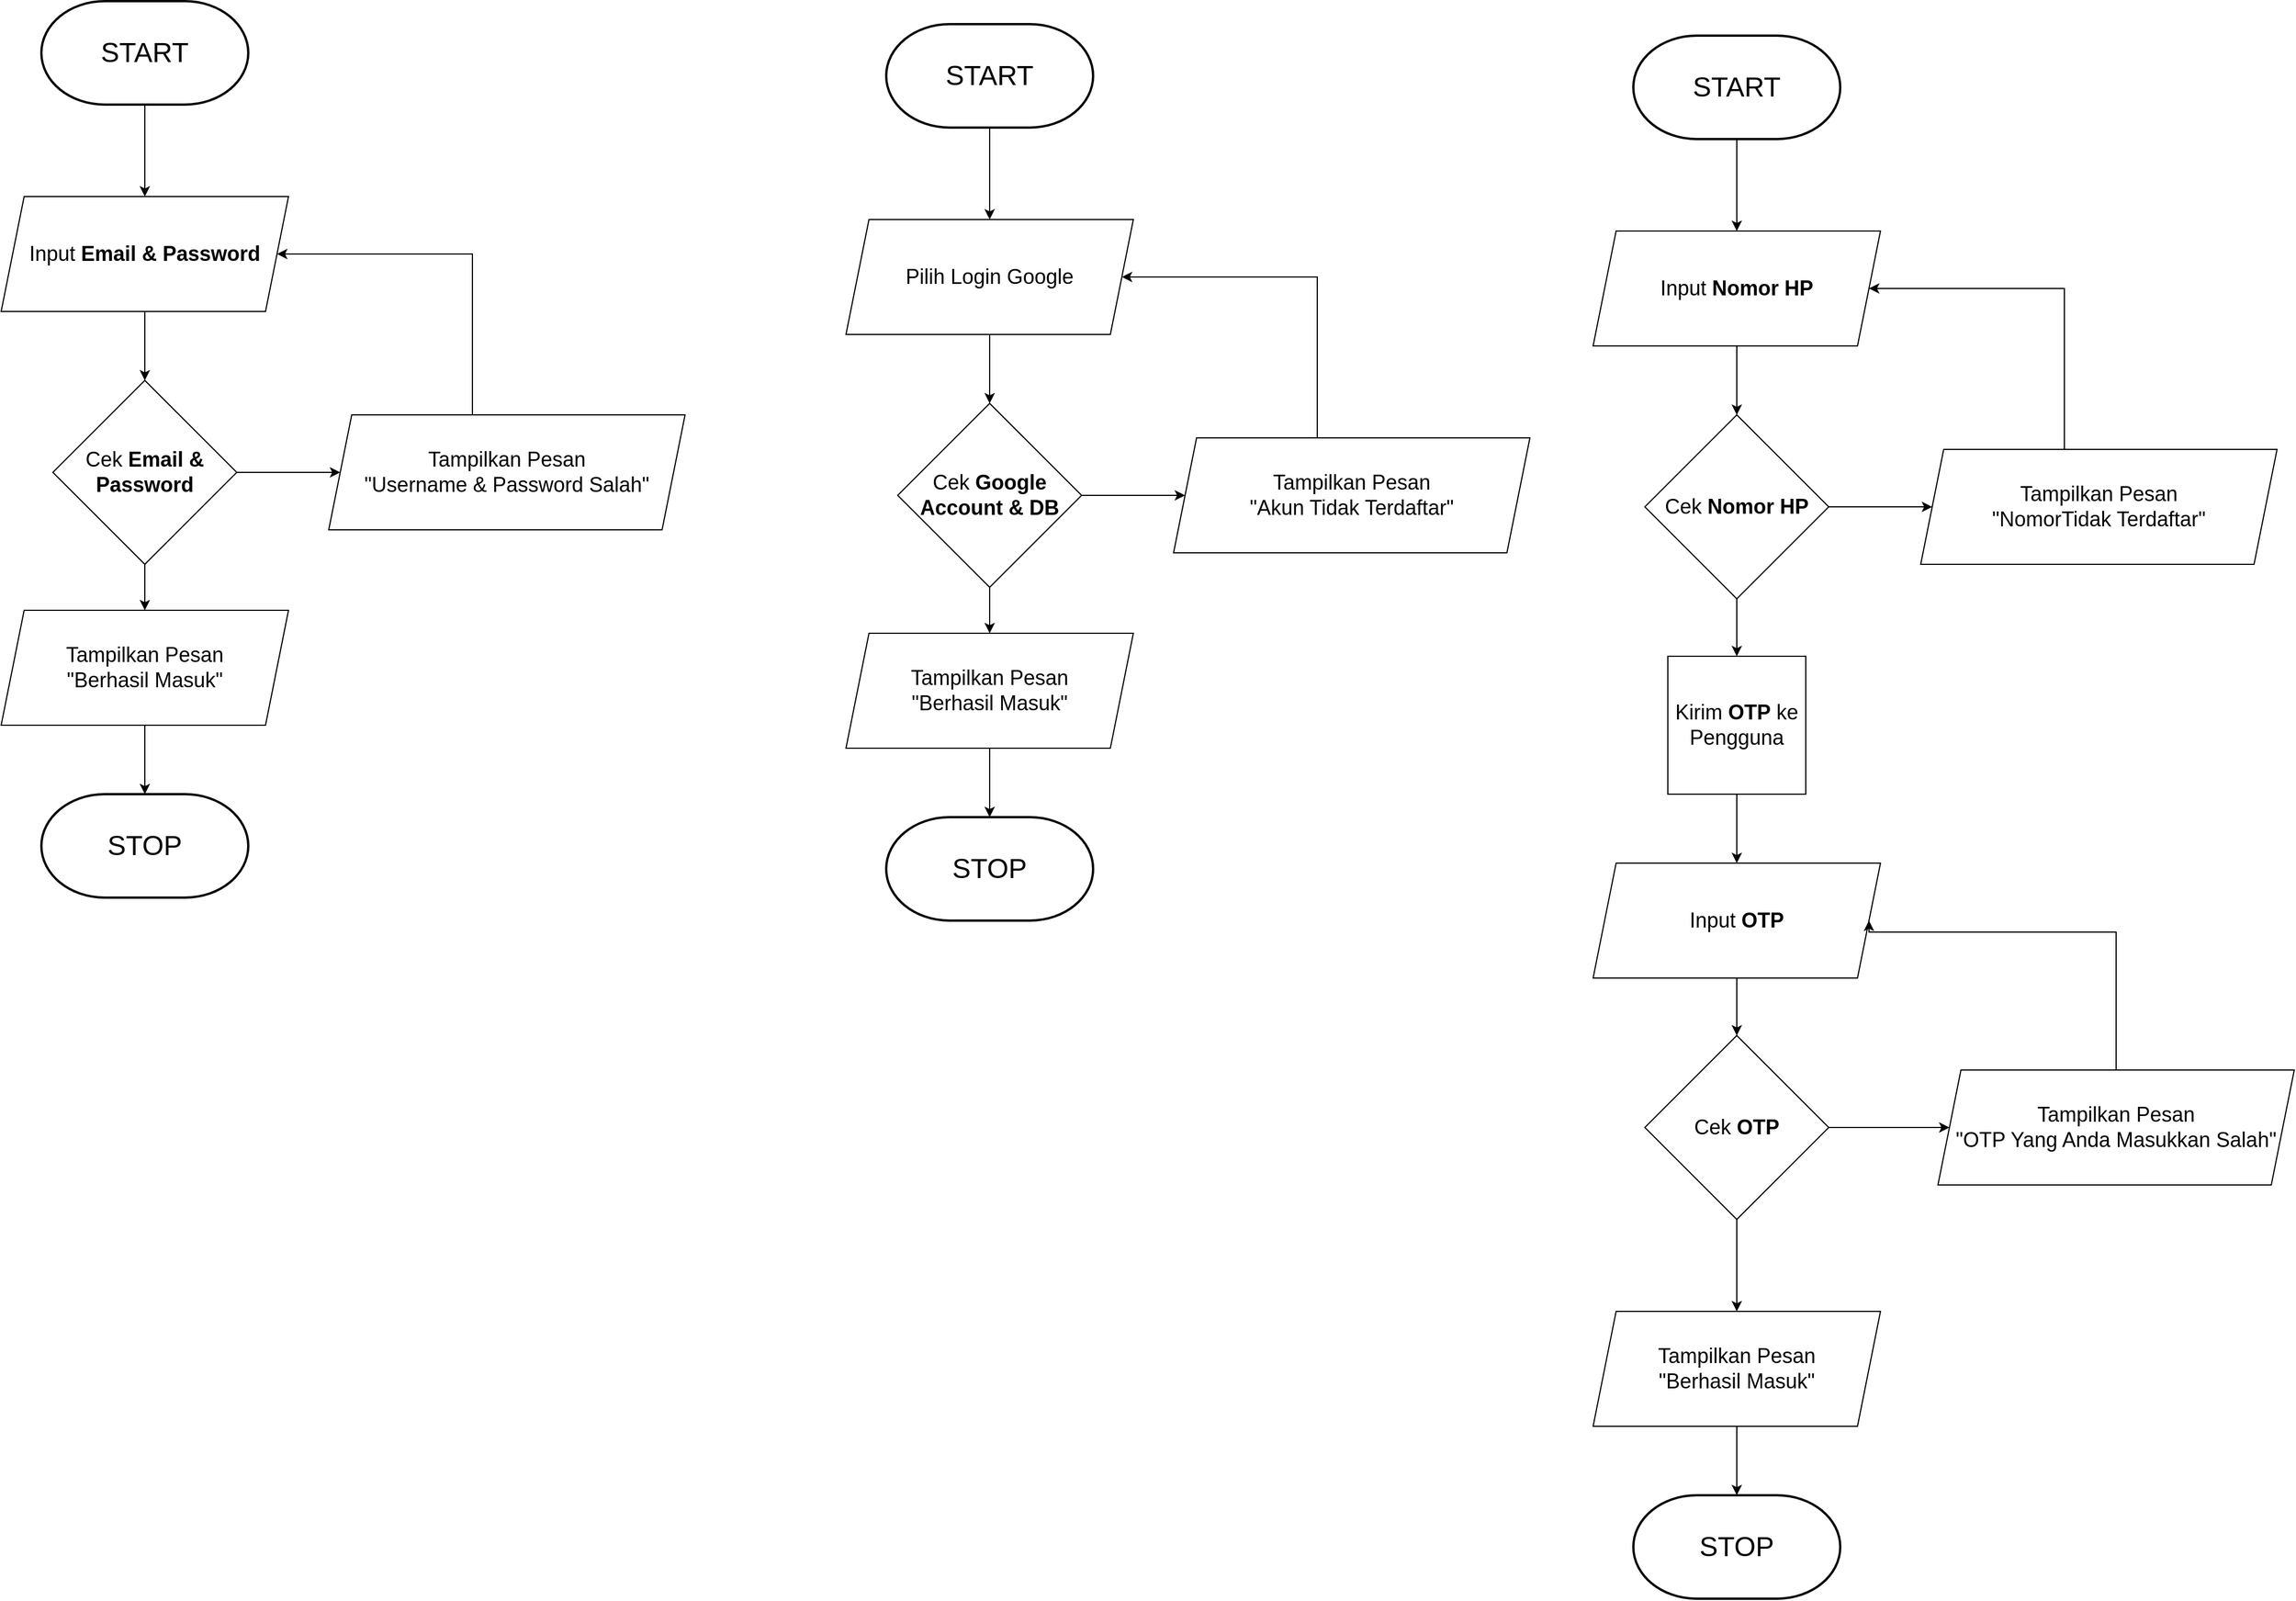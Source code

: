 <mxfile version="22.1.8" type="device">
  <diagram name="Page-1" id="wdJt0pxGgvfPHoXLSyuH">
    <mxGraphModel dx="2576" dy="1146" grid="1" gridSize="10" guides="1" tooltips="1" connect="1" arrows="1" fold="1" page="1" pageScale="1" pageWidth="850" pageHeight="1100" math="0" shadow="0">
      <root>
        <mxCell id="0" />
        <mxCell id="1" parent="0" />
        <mxCell id="ZVdVgWJEwp958iqfZfSC-15" style="edgeStyle=orthogonalEdgeStyle;rounded=0;orthogonalLoop=1;jettySize=auto;html=1;exitX=0.5;exitY=1;exitDx=0;exitDy=0;exitPerimeter=0;" edge="1" parent="1" source="ZVdVgWJEwp958iqfZfSC-1" target="ZVdVgWJEwp958iqfZfSC-2">
          <mxGeometry relative="1" as="geometry" />
        </mxCell>
        <mxCell id="ZVdVgWJEwp958iqfZfSC-1" value="&lt;font style=&quot;font-size: 24px;&quot;&gt;START&lt;/font&gt;" style="strokeWidth=2;html=1;shape=mxgraph.flowchart.terminator;whiteSpace=wrap;" vertex="1" parent="1">
          <mxGeometry x="50" y="80" width="180" height="90" as="geometry" />
        </mxCell>
        <mxCell id="ZVdVgWJEwp958iqfZfSC-12" style="edgeStyle=orthogonalEdgeStyle;rounded=0;orthogonalLoop=1;jettySize=auto;html=1;exitX=0.5;exitY=1;exitDx=0;exitDy=0;entryX=0.5;entryY=0;entryDx=0;entryDy=0;" edge="1" parent="1" source="ZVdVgWJEwp958iqfZfSC-2" target="ZVdVgWJEwp958iqfZfSC-3">
          <mxGeometry relative="1" as="geometry" />
        </mxCell>
        <mxCell id="ZVdVgWJEwp958iqfZfSC-2" value="&lt;font style=&quot;font-size: 18px;&quot;&gt;Input &lt;b&gt;Email &amp;amp; Password&lt;/b&gt;&lt;/font&gt;" style="shape=parallelogram;perimeter=parallelogramPerimeter;whiteSpace=wrap;html=1;fixedSize=1;" vertex="1" parent="1">
          <mxGeometry x="15" y="250" width="250" height="100" as="geometry" />
        </mxCell>
        <mxCell id="ZVdVgWJEwp958iqfZfSC-13" style="edgeStyle=orthogonalEdgeStyle;rounded=0;orthogonalLoop=1;jettySize=auto;html=1;exitX=1;exitY=0.5;exitDx=0;exitDy=0;entryX=0;entryY=0.5;entryDx=0;entryDy=0;" edge="1" parent="1" source="ZVdVgWJEwp958iqfZfSC-3" target="ZVdVgWJEwp958iqfZfSC-9">
          <mxGeometry relative="1" as="geometry" />
        </mxCell>
        <mxCell id="ZVdVgWJEwp958iqfZfSC-14" style="edgeStyle=orthogonalEdgeStyle;rounded=0;orthogonalLoop=1;jettySize=auto;html=1;exitX=0.5;exitY=1;exitDx=0;exitDy=0;entryX=0.5;entryY=0;entryDx=0;entryDy=0;" edge="1" parent="1" source="ZVdVgWJEwp958iqfZfSC-3" target="ZVdVgWJEwp958iqfZfSC-4">
          <mxGeometry relative="1" as="geometry" />
        </mxCell>
        <mxCell id="ZVdVgWJEwp958iqfZfSC-3" value="&lt;font style=&quot;font-size: 18px;&quot;&gt;Cek &lt;b&gt;Email &amp;amp; Password&lt;/b&gt;&lt;/font&gt;" style="rhombus;whiteSpace=wrap;html=1;" vertex="1" parent="1">
          <mxGeometry x="60" y="410" width="160" height="160" as="geometry" />
        </mxCell>
        <mxCell id="ZVdVgWJEwp958iqfZfSC-4" value="&lt;font style=&quot;font-size: 18px;&quot;&gt;Tampilkan Pesan&lt;br&gt;&quot;Berhasil Masuk&quot;&lt;/font&gt;" style="shape=parallelogram;perimeter=parallelogramPerimeter;whiteSpace=wrap;html=1;fixedSize=1;" vertex="1" parent="1">
          <mxGeometry x="15" y="610" width="250" height="100" as="geometry" />
        </mxCell>
        <mxCell id="ZVdVgWJEwp958iqfZfSC-5" value="&lt;font style=&quot;font-size: 24px;&quot;&gt;STOP&lt;/font&gt;" style="strokeWidth=2;html=1;shape=mxgraph.flowchart.terminator;whiteSpace=wrap;" vertex="1" parent="1">
          <mxGeometry x="50" y="770" width="180" height="90" as="geometry" />
        </mxCell>
        <mxCell id="ZVdVgWJEwp958iqfZfSC-6" style="edgeStyle=orthogonalEdgeStyle;rounded=0;orthogonalLoop=1;jettySize=auto;html=1;exitX=0.5;exitY=1;exitDx=0;exitDy=0;entryX=0.5;entryY=0;entryDx=0;entryDy=0;entryPerimeter=0;" edge="1" parent="1" source="ZVdVgWJEwp958iqfZfSC-4" target="ZVdVgWJEwp958iqfZfSC-5">
          <mxGeometry relative="1" as="geometry" />
        </mxCell>
        <mxCell id="ZVdVgWJEwp958iqfZfSC-11" style="edgeStyle=orthogonalEdgeStyle;rounded=0;orthogonalLoop=1;jettySize=auto;html=1;exitX=0.5;exitY=0;exitDx=0;exitDy=0;entryX=1;entryY=0.5;entryDx=0;entryDy=0;" edge="1" parent="1" source="ZVdVgWJEwp958iqfZfSC-9" target="ZVdVgWJEwp958iqfZfSC-2">
          <mxGeometry relative="1" as="geometry">
            <Array as="points">
              <mxPoint x="425" y="300" />
            </Array>
          </mxGeometry>
        </mxCell>
        <mxCell id="ZVdVgWJEwp958iqfZfSC-9" value="&lt;font style=&quot;font-size: 18px;&quot;&gt;Tampilkan Pesan&lt;br&gt;&quot;Username &amp;amp; Password Salah&quot;&lt;/font&gt;" style="shape=parallelogram;perimeter=parallelogramPerimeter;whiteSpace=wrap;html=1;fixedSize=1;" vertex="1" parent="1">
          <mxGeometry x="300" y="440" width="310" height="100" as="geometry" />
        </mxCell>
        <mxCell id="ZVdVgWJEwp958iqfZfSC-16" style="edgeStyle=orthogonalEdgeStyle;rounded=0;orthogonalLoop=1;jettySize=auto;html=1;exitX=0.5;exitY=1;exitDx=0;exitDy=0;exitPerimeter=0;" edge="1" parent="1" source="ZVdVgWJEwp958iqfZfSC-17" target="ZVdVgWJEwp958iqfZfSC-19">
          <mxGeometry relative="1" as="geometry" />
        </mxCell>
        <mxCell id="ZVdVgWJEwp958iqfZfSC-17" value="&lt;font style=&quot;font-size: 24px;&quot;&gt;START&lt;/font&gt;" style="strokeWidth=2;html=1;shape=mxgraph.flowchart.terminator;whiteSpace=wrap;" vertex="1" parent="1">
          <mxGeometry x="785" y="100" width="180" height="90" as="geometry" />
        </mxCell>
        <mxCell id="ZVdVgWJEwp958iqfZfSC-18" style="edgeStyle=orthogonalEdgeStyle;rounded=0;orthogonalLoop=1;jettySize=auto;html=1;exitX=0.5;exitY=1;exitDx=0;exitDy=0;entryX=0.5;entryY=0;entryDx=0;entryDy=0;" edge="1" parent="1" source="ZVdVgWJEwp958iqfZfSC-19" target="ZVdVgWJEwp958iqfZfSC-22">
          <mxGeometry relative="1" as="geometry" />
        </mxCell>
        <mxCell id="ZVdVgWJEwp958iqfZfSC-19" value="&lt;span style=&quot;font-size: 18px;&quot;&gt;Pilih Login Google&lt;/span&gt;" style="shape=parallelogram;perimeter=parallelogramPerimeter;whiteSpace=wrap;html=1;fixedSize=1;" vertex="1" parent="1">
          <mxGeometry x="750" y="270" width="250" height="100" as="geometry" />
        </mxCell>
        <mxCell id="ZVdVgWJEwp958iqfZfSC-20" style="edgeStyle=orthogonalEdgeStyle;rounded=0;orthogonalLoop=1;jettySize=auto;html=1;exitX=1;exitY=0.5;exitDx=0;exitDy=0;entryX=0;entryY=0.5;entryDx=0;entryDy=0;" edge="1" parent="1" source="ZVdVgWJEwp958iqfZfSC-22" target="ZVdVgWJEwp958iqfZfSC-27">
          <mxGeometry relative="1" as="geometry" />
        </mxCell>
        <mxCell id="ZVdVgWJEwp958iqfZfSC-21" style="edgeStyle=orthogonalEdgeStyle;rounded=0;orthogonalLoop=1;jettySize=auto;html=1;exitX=0.5;exitY=1;exitDx=0;exitDy=0;entryX=0.5;entryY=0;entryDx=0;entryDy=0;" edge="1" parent="1" source="ZVdVgWJEwp958iqfZfSC-22" target="ZVdVgWJEwp958iqfZfSC-23">
          <mxGeometry relative="1" as="geometry" />
        </mxCell>
        <mxCell id="ZVdVgWJEwp958iqfZfSC-22" value="&lt;font style=&quot;font-size: 18px;&quot;&gt;Cek &lt;b&gt;Google Account &amp;amp; DB&lt;/b&gt;&lt;/font&gt;" style="rhombus;whiteSpace=wrap;html=1;" vertex="1" parent="1">
          <mxGeometry x="795" y="430" width="160" height="160" as="geometry" />
        </mxCell>
        <mxCell id="ZVdVgWJEwp958iqfZfSC-23" value="&lt;font style=&quot;font-size: 18px;&quot;&gt;Tampilkan Pesan&lt;br&gt;&quot;Berhasil Masuk&quot;&lt;/font&gt;" style="shape=parallelogram;perimeter=parallelogramPerimeter;whiteSpace=wrap;html=1;fixedSize=1;" vertex="1" parent="1">
          <mxGeometry x="750" y="630" width="250" height="100" as="geometry" />
        </mxCell>
        <mxCell id="ZVdVgWJEwp958iqfZfSC-24" value="&lt;font style=&quot;font-size: 24px;&quot;&gt;STOP&lt;/font&gt;" style="strokeWidth=2;html=1;shape=mxgraph.flowchart.terminator;whiteSpace=wrap;" vertex="1" parent="1">
          <mxGeometry x="785" y="790" width="180" height="90" as="geometry" />
        </mxCell>
        <mxCell id="ZVdVgWJEwp958iqfZfSC-25" style="edgeStyle=orthogonalEdgeStyle;rounded=0;orthogonalLoop=1;jettySize=auto;html=1;exitX=0.5;exitY=1;exitDx=0;exitDy=0;entryX=0.5;entryY=0;entryDx=0;entryDy=0;entryPerimeter=0;" edge="1" parent="1" source="ZVdVgWJEwp958iqfZfSC-23" target="ZVdVgWJEwp958iqfZfSC-24">
          <mxGeometry relative="1" as="geometry" />
        </mxCell>
        <mxCell id="ZVdVgWJEwp958iqfZfSC-26" style="edgeStyle=orthogonalEdgeStyle;rounded=0;orthogonalLoop=1;jettySize=auto;html=1;exitX=0.5;exitY=0;exitDx=0;exitDy=0;entryX=1;entryY=0.5;entryDx=0;entryDy=0;" edge="1" parent="1" source="ZVdVgWJEwp958iqfZfSC-27" target="ZVdVgWJEwp958iqfZfSC-19">
          <mxGeometry relative="1" as="geometry">
            <Array as="points">
              <mxPoint x="1160" y="320" />
            </Array>
          </mxGeometry>
        </mxCell>
        <mxCell id="ZVdVgWJEwp958iqfZfSC-27" value="&lt;font style=&quot;font-size: 18px;&quot;&gt;Tampilkan Pesan&lt;br&gt;&quot;Akun Tidak Terdaftar&quot;&lt;/font&gt;" style="shape=parallelogram;perimeter=parallelogramPerimeter;whiteSpace=wrap;html=1;fixedSize=1;" vertex="1" parent="1">
          <mxGeometry x="1035" y="460" width="310" height="100" as="geometry" />
        </mxCell>
        <mxCell id="ZVdVgWJEwp958iqfZfSC-28" style="edgeStyle=orthogonalEdgeStyle;rounded=0;orthogonalLoop=1;jettySize=auto;html=1;exitX=0.5;exitY=1;exitDx=0;exitDy=0;exitPerimeter=0;" edge="1" parent="1" source="ZVdVgWJEwp958iqfZfSC-29" target="ZVdVgWJEwp958iqfZfSC-31">
          <mxGeometry relative="1" as="geometry" />
        </mxCell>
        <mxCell id="ZVdVgWJEwp958iqfZfSC-29" value="&lt;font style=&quot;font-size: 24px;&quot;&gt;START&lt;/font&gt;" style="strokeWidth=2;html=1;shape=mxgraph.flowchart.terminator;whiteSpace=wrap;" vertex="1" parent="1">
          <mxGeometry x="1435" y="110" width="180" height="90" as="geometry" />
        </mxCell>
        <mxCell id="ZVdVgWJEwp958iqfZfSC-30" style="edgeStyle=orthogonalEdgeStyle;rounded=0;orthogonalLoop=1;jettySize=auto;html=1;exitX=0.5;exitY=1;exitDx=0;exitDy=0;entryX=0.5;entryY=0;entryDx=0;entryDy=0;" edge="1" parent="1" source="ZVdVgWJEwp958iqfZfSC-31" target="ZVdVgWJEwp958iqfZfSC-34">
          <mxGeometry relative="1" as="geometry" />
        </mxCell>
        <mxCell id="ZVdVgWJEwp958iqfZfSC-31" value="&lt;span style=&quot;font-size: 18px;&quot;&gt;Input &lt;b&gt;Nomor HP&lt;/b&gt;&lt;/span&gt;" style="shape=parallelogram;perimeter=parallelogramPerimeter;whiteSpace=wrap;html=1;fixedSize=1;" vertex="1" parent="1">
          <mxGeometry x="1400" y="280" width="250" height="100" as="geometry" />
        </mxCell>
        <mxCell id="ZVdVgWJEwp958iqfZfSC-32" style="edgeStyle=orthogonalEdgeStyle;rounded=0;orthogonalLoop=1;jettySize=auto;html=1;exitX=1;exitY=0.5;exitDx=0;exitDy=0;entryX=0;entryY=0.5;entryDx=0;entryDy=0;" edge="1" parent="1" source="ZVdVgWJEwp958iqfZfSC-34" target="ZVdVgWJEwp958iqfZfSC-39">
          <mxGeometry relative="1" as="geometry" />
        </mxCell>
        <mxCell id="ZVdVgWJEwp958iqfZfSC-49" style="edgeStyle=orthogonalEdgeStyle;rounded=0;orthogonalLoop=1;jettySize=auto;html=1;exitX=0.5;exitY=1;exitDx=0;exitDy=0;entryX=0.5;entryY=0;entryDx=0;entryDy=0;" edge="1" parent="1" source="ZVdVgWJEwp958iqfZfSC-34" target="ZVdVgWJEwp958iqfZfSC-40">
          <mxGeometry relative="1" as="geometry" />
        </mxCell>
        <mxCell id="ZVdVgWJEwp958iqfZfSC-34" value="&lt;font style=&quot;font-size: 18px;&quot;&gt;Cek &lt;b&gt;Nomor HP&lt;/b&gt;&lt;/font&gt;" style="rhombus;whiteSpace=wrap;html=1;" vertex="1" parent="1">
          <mxGeometry x="1445" y="440" width="160" height="160" as="geometry" />
        </mxCell>
        <mxCell id="ZVdVgWJEwp958iqfZfSC-35" value="&lt;font style=&quot;font-size: 18px;&quot;&gt;Tampilkan Pesan&lt;br&gt;&quot;Berhasil Masuk&quot;&lt;/font&gt;" style="shape=parallelogram;perimeter=parallelogramPerimeter;whiteSpace=wrap;html=1;fixedSize=1;" vertex="1" parent="1">
          <mxGeometry x="1400" y="1220" width="250" height="100" as="geometry" />
        </mxCell>
        <mxCell id="ZVdVgWJEwp958iqfZfSC-36" value="&lt;font style=&quot;font-size: 24px;&quot;&gt;STOP&lt;/font&gt;" style="strokeWidth=2;html=1;shape=mxgraph.flowchart.terminator;whiteSpace=wrap;" vertex="1" parent="1">
          <mxGeometry x="1435" y="1380" width="180" height="90" as="geometry" />
        </mxCell>
        <mxCell id="ZVdVgWJEwp958iqfZfSC-37" style="edgeStyle=orthogonalEdgeStyle;rounded=0;orthogonalLoop=1;jettySize=auto;html=1;exitX=0.5;exitY=1;exitDx=0;exitDy=0;entryX=0.5;entryY=0;entryDx=0;entryDy=0;entryPerimeter=0;" edge="1" parent="1" source="ZVdVgWJEwp958iqfZfSC-35" target="ZVdVgWJEwp958iqfZfSC-36">
          <mxGeometry relative="1" as="geometry" />
        </mxCell>
        <mxCell id="ZVdVgWJEwp958iqfZfSC-38" style="edgeStyle=orthogonalEdgeStyle;rounded=0;orthogonalLoop=1;jettySize=auto;html=1;exitX=0.5;exitY=0;exitDx=0;exitDy=0;entryX=1;entryY=0.5;entryDx=0;entryDy=0;" edge="1" parent="1" source="ZVdVgWJEwp958iqfZfSC-39" target="ZVdVgWJEwp958iqfZfSC-31">
          <mxGeometry relative="1" as="geometry">
            <Array as="points">
              <mxPoint x="1810" y="330" />
            </Array>
          </mxGeometry>
        </mxCell>
        <mxCell id="ZVdVgWJEwp958iqfZfSC-39" value="&lt;font style=&quot;font-size: 18px;&quot;&gt;Tampilkan Pesan&lt;br&gt;&quot;NomorTidak Terdaftar&quot;&lt;/font&gt;" style="shape=parallelogram;perimeter=parallelogramPerimeter;whiteSpace=wrap;html=1;fixedSize=1;" vertex="1" parent="1">
          <mxGeometry x="1685" y="470" width="310" height="100" as="geometry" />
        </mxCell>
        <mxCell id="ZVdVgWJEwp958iqfZfSC-48" style="edgeStyle=orthogonalEdgeStyle;rounded=0;orthogonalLoop=1;jettySize=auto;html=1;exitX=0.5;exitY=1;exitDx=0;exitDy=0;entryX=0.5;entryY=0;entryDx=0;entryDy=0;" edge="1" parent="1" source="ZVdVgWJEwp958iqfZfSC-40" target="ZVdVgWJEwp958iqfZfSC-42">
          <mxGeometry relative="1" as="geometry" />
        </mxCell>
        <mxCell id="ZVdVgWJEwp958iqfZfSC-40" value="&lt;font style=&quot;font-size: 18px;&quot;&gt;Kirim &lt;b&gt;OTP&lt;/b&gt; ke Pengguna&lt;/font&gt;" style="whiteSpace=wrap;html=1;aspect=fixed;" vertex="1" parent="1">
          <mxGeometry x="1465" y="650" width="120" height="120" as="geometry" />
        </mxCell>
        <mxCell id="ZVdVgWJEwp958iqfZfSC-44" style="edgeStyle=orthogonalEdgeStyle;rounded=0;orthogonalLoop=1;jettySize=auto;html=1;exitX=0.5;exitY=1;exitDx=0;exitDy=0;entryX=0.5;entryY=0;entryDx=0;entryDy=0;" edge="1" parent="1" source="ZVdVgWJEwp958iqfZfSC-41" target="ZVdVgWJEwp958iqfZfSC-35">
          <mxGeometry relative="1" as="geometry" />
        </mxCell>
        <mxCell id="ZVdVgWJEwp958iqfZfSC-45" style="edgeStyle=orthogonalEdgeStyle;rounded=0;orthogonalLoop=1;jettySize=auto;html=1;exitX=1;exitY=0.5;exitDx=0;exitDy=0;entryX=0;entryY=0.5;entryDx=0;entryDy=0;" edge="1" parent="1" source="ZVdVgWJEwp958iqfZfSC-41" target="ZVdVgWJEwp958iqfZfSC-43">
          <mxGeometry relative="1" as="geometry" />
        </mxCell>
        <mxCell id="ZVdVgWJEwp958iqfZfSC-41" value="&lt;font style=&quot;font-size: 18px;&quot;&gt;Cek &lt;b&gt;OTP&lt;/b&gt;&lt;/font&gt;" style="rhombus;whiteSpace=wrap;html=1;" vertex="1" parent="1">
          <mxGeometry x="1445" y="980" width="160" height="160" as="geometry" />
        </mxCell>
        <mxCell id="ZVdVgWJEwp958iqfZfSC-47" style="edgeStyle=orthogonalEdgeStyle;rounded=0;orthogonalLoop=1;jettySize=auto;html=1;exitX=0.5;exitY=1;exitDx=0;exitDy=0;entryX=0.5;entryY=0;entryDx=0;entryDy=0;" edge="1" parent="1" source="ZVdVgWJEwp958iqfZfSC-42" target="ZVdVgWJEwp958iqfZfSC-41">
          <mxGeometry relative="1" as="geometry" />
        </mxCell>
        <mxCell id="ZVdVgWJEwp958iqfZfSC-42" value="&lt;span style=&quot;font-size: 18px;&quot;&gt;Input &lt;b&gt;OTP&lt;/b&gt;&lt;/span&gt;" style="shape=parallelogram;perimeter=parallelogramPerimeter;whiteSpace=wrap;html=1;fixedSize=1;" vertex="1" parent="1">
          <mxGeometry x="1400" y="830" width="250" height="100" as="geometry" />
        </mxCell>
        <mxCell id="ZVdVgWJEwp958iqfZfSC-46" style="edgeStyle=orthogonalEdgeStyle;rounded=0;orthogonalLoop=1;jettySize=auto;html=1;exitX=0.5;exitY=0;exitDx=0;exitDy=0;entryX=1;entryY=0.5;entryDx=0;entryDy=0;" edge="1" parent="1" source="ZVdVgWJEwp958iqfZfSC-43" target="ZVdVgWJEwp958iqfZfSC-42">
          <mxGeometry relative="1" as="geometry">
            <Array as="points">
              <mxPoint x="1855" y="890" />
              <mxPoint x="1640" y="890" />
            </Array>
          </mxGeometry>
        </mxCell>
        <mxCell id="ZVdVgWJEwp958iqfZfSC-43" value="&lt;font style=&quot;font-size: 18px;&quot;&gt;Tampilkan Pesan&lt;br&gt;&quot;OTP Yang Anda Masukkan Salah&quot;&lt;/font&gt;" style="shape=parallelogram;perimeter=parallelogramPerimeter;whiteSpace=wrap;html=1;fixedSize=1;" vertex="1" parent="1">
          <mxGeometry x="1700" y="1010" width="310" height="100" as="geometry" />
        </mxCell>
      </root>
    </mxGraphModel>
  </diagram>
</mxfile>
